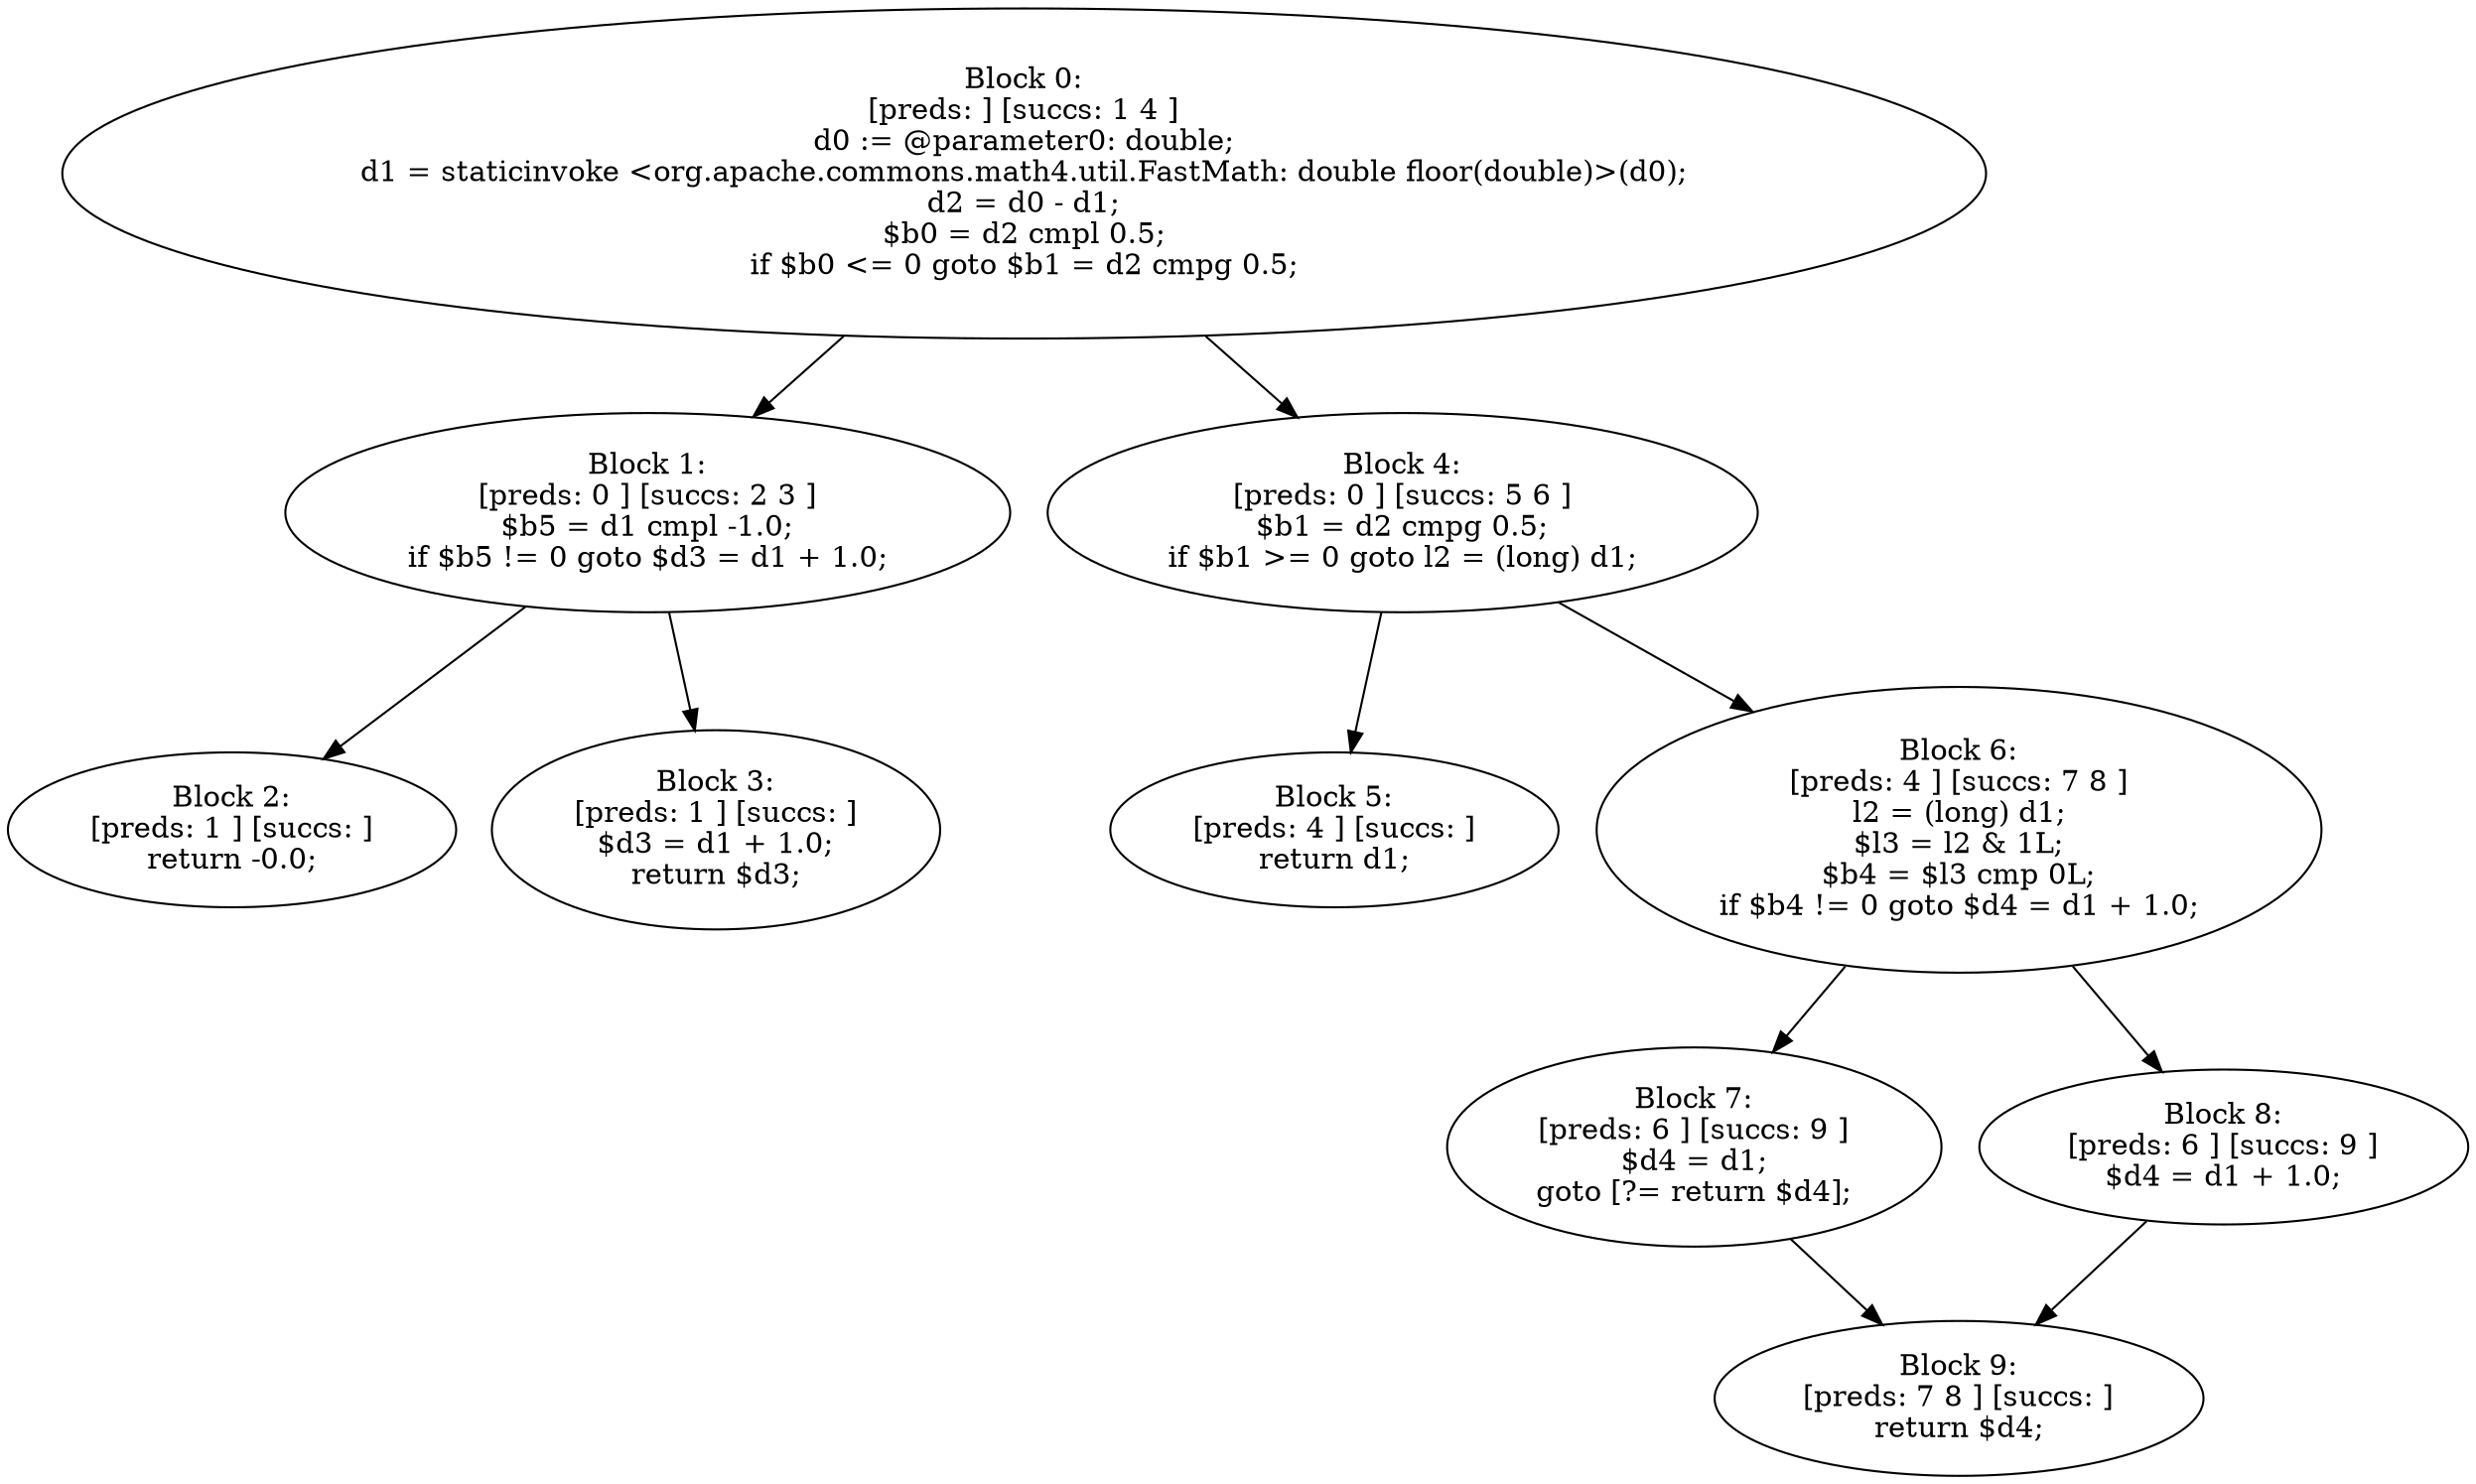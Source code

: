 digraph "unitGraph" {
    "Block 0:
[preds: ] [succs: 1 4 ]
d0 := @parameter0: double;
d1 = staticinvoke <org.apache.commons.math4.util.FastMath: double floor(double)>(d0);
d2 = d0 - d1;
$b0 = d2 cmpl 0.5;
if $b0 <= 0 goto $b1 = d2 cmpg 0.5;
"
    "Block 1:
[preds: 0 ] [succs: 2 3 ]
$b5 = d1 cmpl -1.0;
if $b5 != 0 goto $d3 = d1 + 1.0;
"
    "Block 2:
[preds: 1 ] [succs: ]
return -0.0;
"
    "Block 3:
[preds: 1 ] [succs: ]
$d3 = d1 + 1.0;
return $d3;
"
    "Block 4:
[preds: 0 ] [succs: 5 6 ]
$b1 = d2 cmpg 0.5;
if $b1 >= 0 goto l2 = (long) d1;
"
    "Block 5:
[preds: 4 ] [succs: ]
return d1;
"
    "Block 6:
[preds: 4 ] [succs: 7 8 ]
l2 = (long) d1;
$l3 = l2 & 1L;
$b4 = $l3 cmp 0L;
if $b4 != 0 goto $d4 = d1 + 1.0;
"
    "Block 7:
[preds: 6 ] [succs: 9 ]
$d4 = d1;
goto [?= return $d4];
"
    "Block 8:
[preds: 6 ] [succs: 9 ]
$d4 = d1 + 1.0;
"
    "Block 9:
[preds: 7 8 ] [succs: ]
return $d4;
"
    "Block 0:
[preds: ] [succs: 1 4 ]
d0 := @parameter0: double;
d1 = staticinvoke <org.apache.commons.math4.util.FastMath: double floor(double)>(d0);
d2 = d0 - d1;
$b0 = d2 cmpl 0.5;
if $b0 <= 0 goto $b1 = d2 cmpg 0.5;
"->"Block 1:
[preds: 0 ] [succs: 2 3 ]
$b5 = d1 cmpl -1.0;
if $b5 != 0 goto $d3 = d1 + 1.0;
";
    "Block 0:
[preds: ] [succs: 1 4 ]
d0 := @parameter0: double;
d1 = staticinvoke <org.apache.commons.math4.util.FastMath: double floor(double)>(d0);
d2 = d0 - d1;
$b0 = d2 cmpl 0.5;
if $b0 <= 0 goto $b1 = d2 cmpg 0.5;
"->"Block 4:
[preds: 0 ] [succs: 5 6 ]
$b1 = d2 cmpg 0.5;
if $b1 >= 0 goto l2 = (long) d1;
";
    "Block 1:
[preds: 0 ] [succs: 2 3 ]
$b5 = d1 cmpl -1.0;
if $b5 != 0 goto $d3 = d1 + 1.0;
"->"Block 2:
[preds: 1 ] [succs: ]
return -0.0;
";
    "Block 1:
[preds: 0 ] [succs: 2 3 ]
$b5 = d1 cmpl -1.0;
if $b5 != 0 goto $d3 = d1 + 1.0;
"->"Block 3:
[preds: 1 ] [succs: ]
$d3 = d1 + 1.0;
return $d3;
";
    "Block 4:
[preds: 0 ] [succs: 5 6 ]
$b1 = d2 cmpg 0.5;
if $b1 >= 0 goto l2 = (long) d1;
"->"Block 5:
[preds: 4 ] [succs: ]
return d1;
";
    "Block 4:
[preds: 0 ] [succs: 5 6 ]
$b1 = d2 cmpg 0.5;
if $b1 >= 0 goto l2 = (long) d1;
"->"Block 6:
[preds: 4 ] [succs: 7 8 ]
l2 = (long) d1;
$l3 = l2 & 1L;
$b4 = $l3 cmp 0L;
if $b4 != 0 goto $d4 = d1 + 1.0;
";
    "Block 6:
[preds: 4 ] [succs: 7 8 ]
l2 = (long) d1;
$l3 = l2 & 1L;
$b4 = $l3 cmp 0L;
if $b4 != 0 goto $d4 = d1 + 1.0;
"->"Block 7:
[preds: 6 ] [succs: 9 ]
$d4 = d1;
goto [?= return $d4];
";
    "Block 6:
[preds: 4 ] [succs: 7 8 ]
l2 = (long) d1;
$l3 = l2 & 1L;
$b4 = $l3 cmp 0L;
if $b4 != 0 goto $d4 = d1 + 1.0;
"->"Block 8:
[preds: 6 ] [succs: 9 ]
$d4 = d1 + 1.0;
";
    "Block 7:
[preds: 6 ] [succs: 9 ]
$d4 = d1;
goto [?= return $d4];
"->"Block 9:
[preds: 7 8 ] [succs: ]
return $d4;
";
    "Block 8:
[preds: 6 ] [succs: 9 ]
$d4 = d1 + 1.0;
"->"Block 9:
[preds: 7 8 ] [succs: ]
return $d4;
";
}
